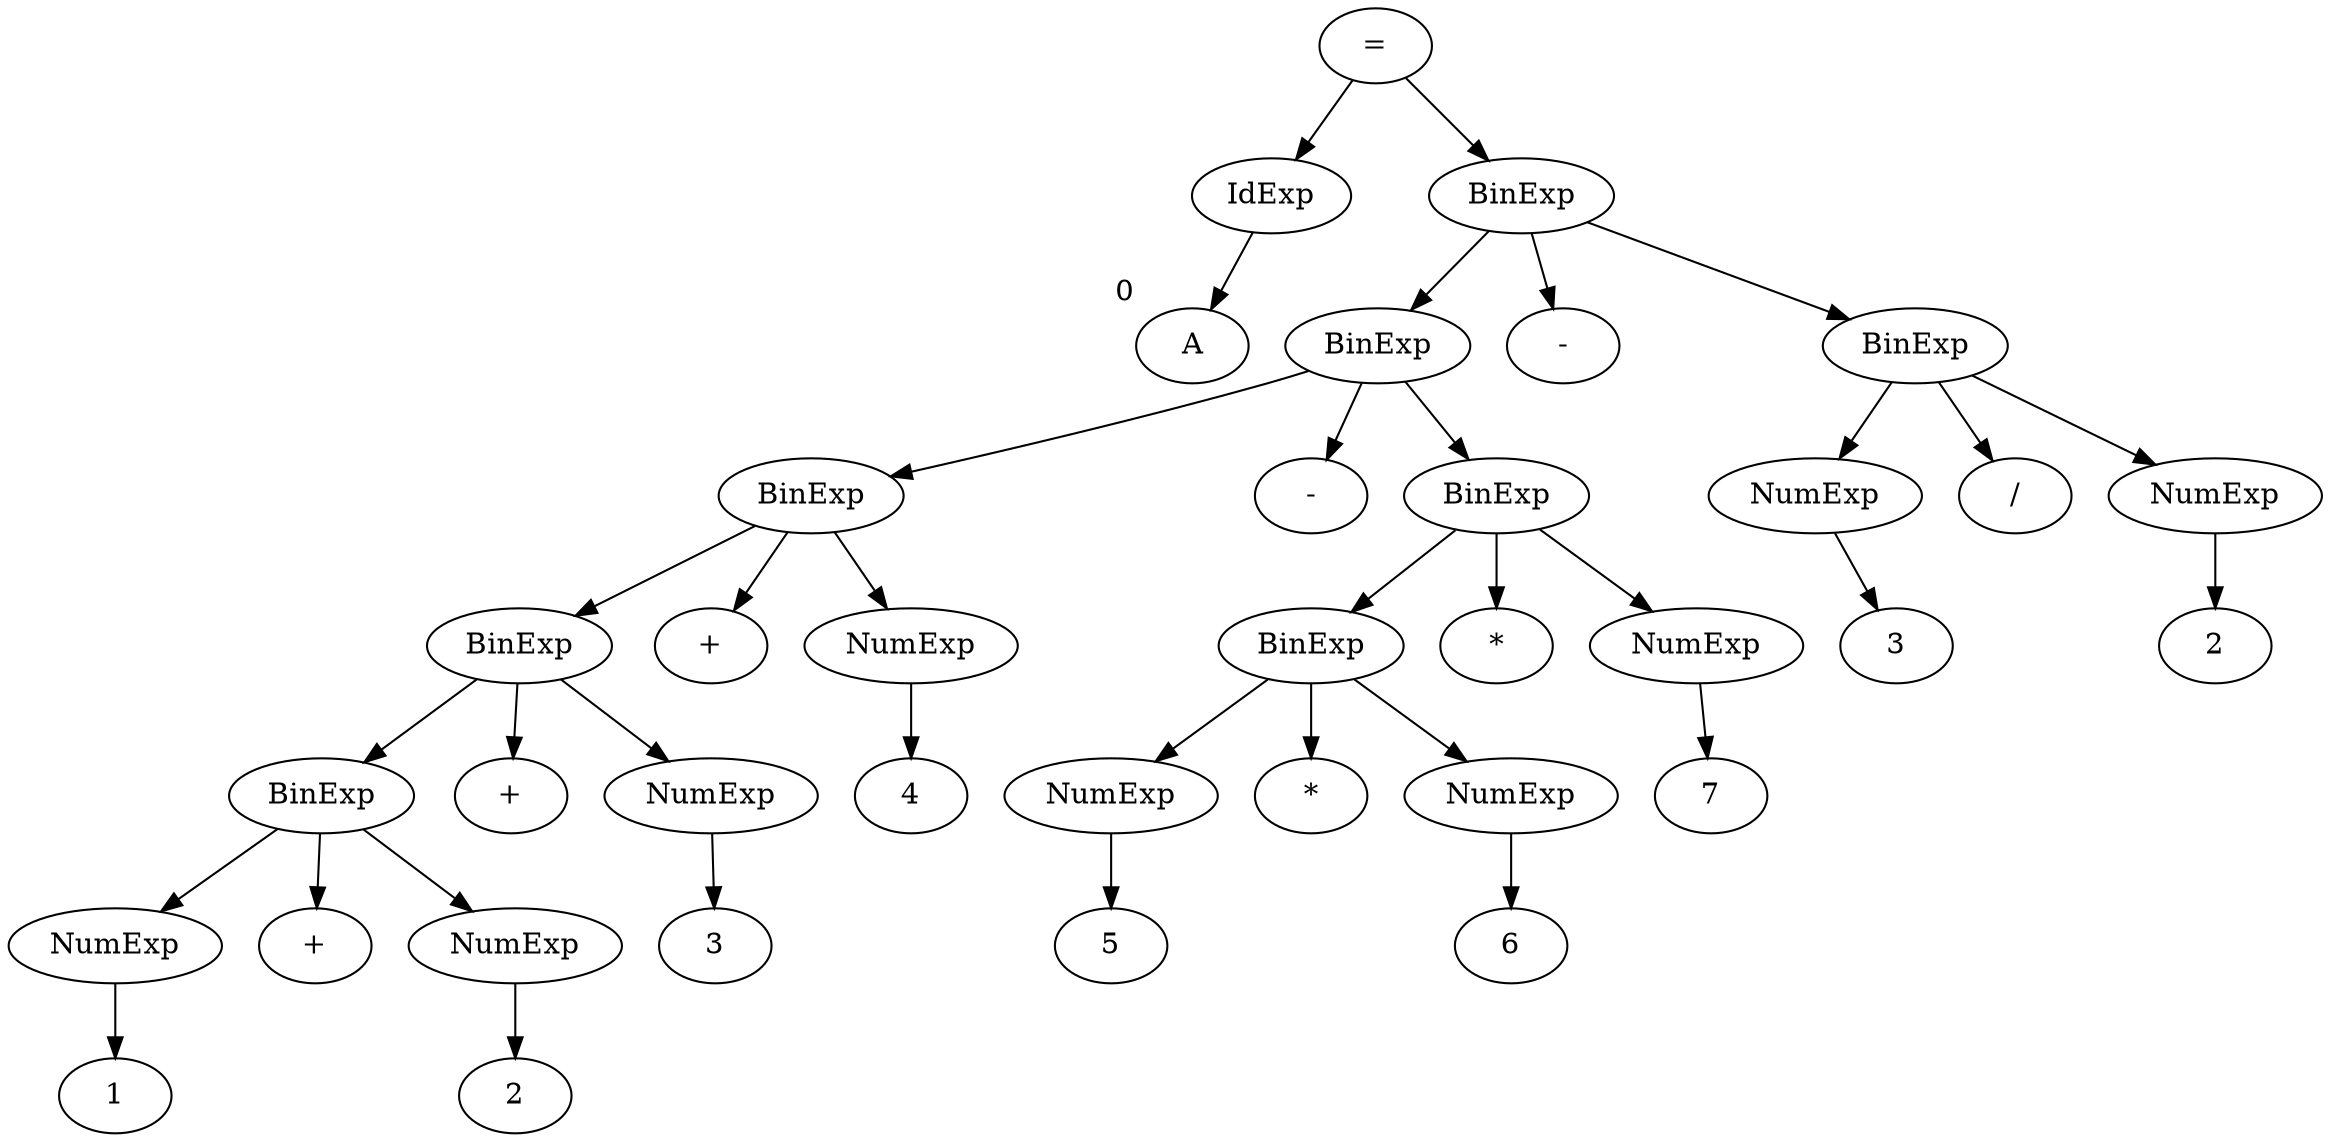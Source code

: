 digraph my_graph {
31424400;
31424400[label = "="];
31424400->31423664
31423664[label = "IdExp"];
31423664->31423672;
31423672[label = "A", xlabel = "0"];
31424400->31424352;
31424352[label = "BinExp"];
31424352->31424192;
31424192[label = "BinExp"];
31424192->31423952;
31423952[label = "BinExp"];
31423952->31423872;
31423872[label = "BinExp"];
31423872->31423792;
31423792[label = "BinExp"];
31423792->31423728
31423728[label = "NumExp"];
31423728->31423736;
31423736[label = "1"];
31423792->31423816;
31423816[label = "+" ];
31423792->31423760
31423760[label = "NumExp"];
31423760->31423768;
31423768[label = "2"];
31423872->31423896;
31423896[label = "+" ];
31423872->31423840
31423840[label = "NumExp"];
31423840->31423848;
31423848[label = "3"];
31423952->31423976;
31423976[label = "+" ];
31423952->31423920
31423920[label = "NumExp"];
31423920->31423928;
31423928[label = "4"];
31424192->31424216;
31424216[label = "-" ];
31424192->31424144;
31424144[label = "BinExp"];
31424144->31424064;
31424064[label = "BinExp"];
31424064->31424000
31424000[label = "NumExp"];
31424000->31424008;
31424008[label = "5"];
31424064->31424088;
31424088[label = "*" ];
31424064->31424032
31424032[label = "NumExp"];
31424032->31424040;
31424040[label = "6"];
31424144->31424168;
31424168[label = "*" ];
31424144->31424112
31424112[label = "NumExp"];
31424112->31424120;
31424120[label = "7"];
31424352->31424376;
31424376[label = "-" ];
31424352->31424304;
31424304[label = "BinExp"];
31424304->31424240
31424240[label = "NumExp"];
31424240->31424248;
31424248[label = "3"];
31424304->31424328;
31424328[label = "/" ];
31424304->31424272
31424272[label = "NumExp"];
31424272->31424280;
31424280[label = "2"];

}